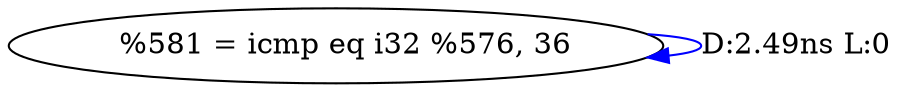 digraph {
Node0x3d0a940[label="  %581 = icmp eq i32 %576, 36"];
Node0x3d0a940 -> Node0x3d0a940[label="D:2.49ns L:0",color=blue];
}
